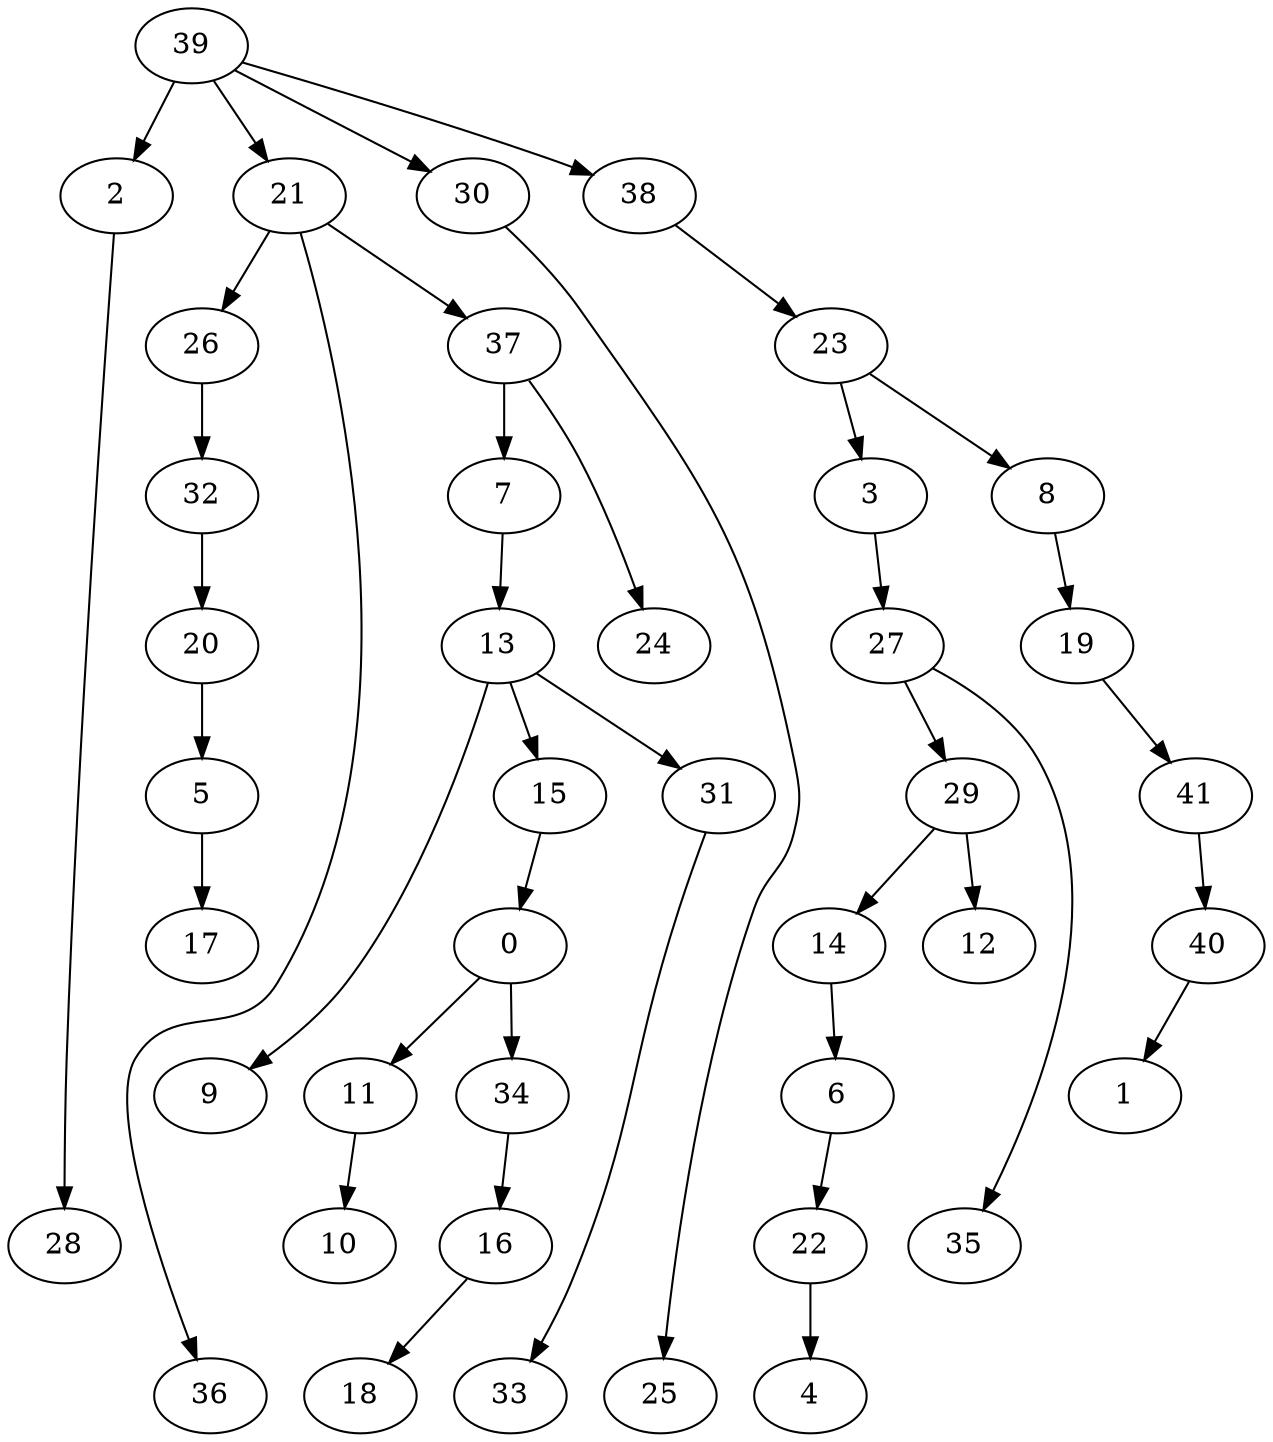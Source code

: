 digraph G {
    0;
    11;
    34;
    10;
    16;
    2;
    28;
    3;
    27;
    29;
    35;
    5;
    17;
    6;
    22;
    4;
    7;
    13;
    9;
    15;
    31;
    8;
    19;
    41;
    33;
    14;
    18;
    40;
    20;
    21;
    26;
    36;
    37;
    32;
    24;
    23;
    12;
    30;
    25;
    38;
    39;
    1;
    0 -> 11 [weight=0];
    0 -> 34 [weight=0];
    11 -> 10 [weight=0];
    34 -> 16 [weight=0];
    16 -> 18 [weight=0];
    2 -> 28 [weight=0];
    3 -> 27 [weight=0];
    27 -> 29 [weight=0];
    27 -> 35 [weight=0];
    29 -> 12 [weight=0];
    29 -> 14 [weight=0];
    5 -> 17 [weight=0];
    6 -> 22 [weight=0];
    22 -> 4 [weight=1];
    7 -> 13 [weight=0];
    13 -> 9 [weight=0];
    13 -> 15 [weight=0];
    13 -> 31 [weight=0];
    15 -> 0 [weight=0];
    31 -> 33 [weight=0];
    8 -> 19 [weight=0];
    19 -> 41 [weight=0];
    41 -> 40 [weight=0];
    14 -> 6 [weight=0];
    40 -> 1 [weight=0];
    20 -> 5 [weight=0];
    21 -> 26 [weight=0];
    21 -> 36 [weight=0];
    21 -> 37 [weight=0];
    26 -> 32 [weight=0];
    37 -> 7 [weight=0];
    37 -> 24 [weight=0];
    32 -> 20 [weight=0];
    23 -> 3 [weight=0];
    23 -> 8 [weight=0];
    30 -> 25 [weight=0];
    38 -> 23 [weight=0];
    39 -> 2 [weight=0];
    39 -> 21 [weight=0];
    39 -> 30 [weight=0];
    39 -> 38 [weight=0];
}
